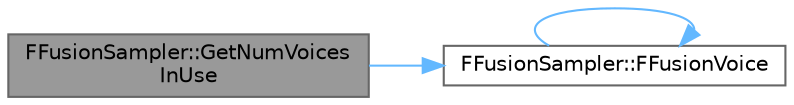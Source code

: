 digraph "FFusionSampler::GetNumVoicesInUse"
{
 // INTERACTIVE_SVG=YES
 // LATEX_PDF_SIZE
  bgcolor="transparent";
  edge [fontname=Helvetica,fontsize=10,labelfontname=Helvetica,labelfontsize=10];
  node [fontname=Helvetica,fontsize=10,shape=box,height=0.2,width=0.4];
  rankdir="LR";
  Node1 [id="Node000001",label="FFusionSampler::GetNumVoices\lInUse",height=0.2,width=0.4,color="gray40", fillcolor="grey60", style="filled", fontcolor="black",tooltip=" "];
  Node1 -> Node2 [id="edge1_Node000001_Node000002",color="steelblue1",style="solid",tooltip=" "];
  Node2 [id="Node000002",label="FFusionSampler::FFusionVoice",height=0.2,width=0.4,color="grey40", fillcolor="white", style="filled",URL="$d9/d77/classFFusionSampler.html#a6494c20baef36b3500da3ee2aad474f2",tooltip=" "];
  Node2 -> Node2 [id="edge2_Node000002_Node000002",color="steelblue1",style="solid",tooltip=" "];
}
